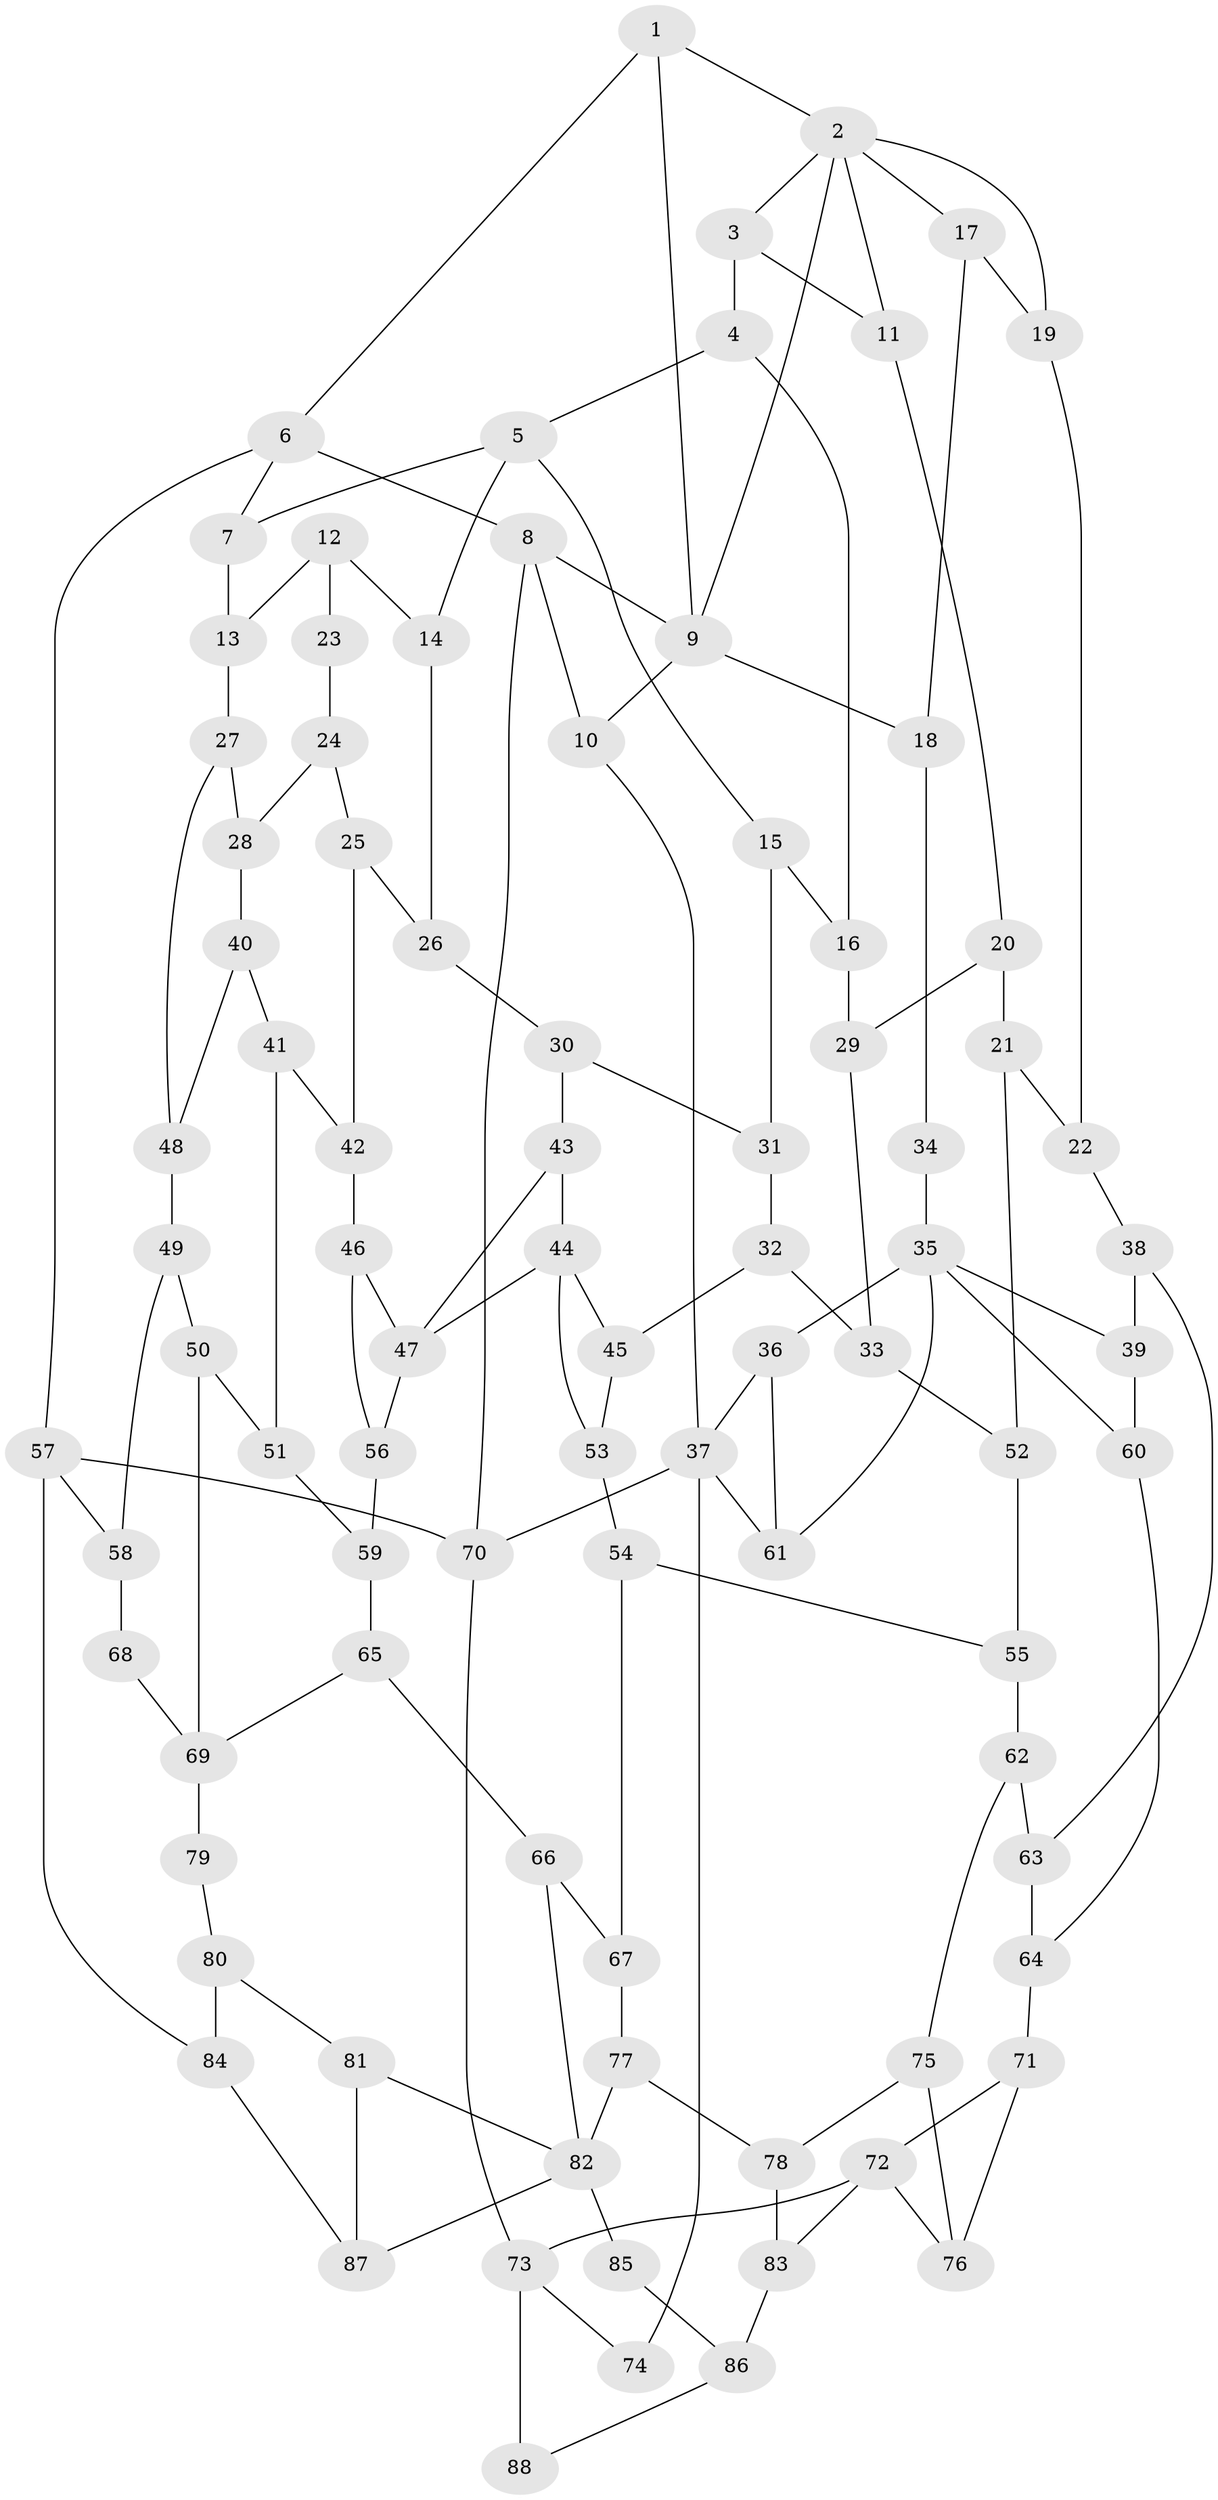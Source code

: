 // original degree distribution, {3: 0.024193548387096774, 4: 0.24193548387096775, 5: 0.49193548387096775, 6: 0.24193548387096775}
// Generated by graph-tools (version 1.1) at 2025/54/03/04/25 22:54:24]
// undirected, 88 vertices, 139 edges
graph export_dot {
  node [color=gray90,style=filled];
  1;
  2;
  3;
  4;
  5;
  6;
  7;
  8;
  9;
  10;
  11;
  12;
  13;
  14;
  15;
  16;
  17;
  18;
  19;
  20;
  21;
  22;
  23;
  24;
  25;
  26;
  27;
  28;
  29;
  30;
  31;
  32;
  33;
  34;
  35;
  36;
  37;
  38;
  39;
  40;
  41;
  42;
  43;
  44;
  45;
  46;
  47;
  48;
  49;
  50;
  51;
  52;
  53;
  54;
  55;
  56;
  57;
  58;
  59;
  60;
  61;
  62;
  63;
  64;
  65;
  66;
  67;
  68;
  69;
  70;
  71;
  72;
  73;
  74;
  75;
  76;
  77;
  78;
  79;
  80;
  81;
  82;
  83;
  84;
  85;
  86;
  87;
  88;
  1 -- 2 [weight=1.0];
  1 -- 6 [weight=1.0];
  1 -- 9 [weight=1.0];
  2 -- 3 [weight=1.0];
  2 -- 9 [weight=1.0];
  2 -- 11 [weight=1.0];
  2 -- 17 [weight=1.0];
  2 -- 19 [weight=1.0];
  3 -- 4 [weight=1.0];
  3 -- 11 [weight=1.0];
  4 -- 5 [weight=1.0];
  4 -- 16 [weight=1.0];
  5 -- 7 [weight=1.0];
  5 -- 14 [weight=1.0];
  5 -- 15 [weight=1.0];
  6 -- 7 [weight=1.0];
  6 -- 8 [weight=1.0];
  6 -- 57 [weight=1.0];
  7 -- 13 [weight=1.0];
  8 -- 9 [weight=1.0];
  8 -- 10 [weight=1.0];
  8 -- 70 [weight=1.0];
  9 -- 10 [weight=1.0];
  9 -- 18 [weight=1.0];
  10 -- 37 [weight=1.0];
  11 -- 20 [weight=1.0];
  12 -- 13 [weight=1.0];
  12 -- 14 [weight=1.0];
  12 -- 23 [weight=2.0];
  13 -- 27 [weight=1.0];
  14 -- 26 [weight=1.0];
  15 -- 16 [weight=1.0];
  15 -- 31 [weight=1.0];
  16 -- 29 [weight=1.0];
  17 -- 18 [weight=1.0];
  17 -- 19 [weight=1.0];
  18 -- 34 [weight=1.0];
  19 -- 22 [weight=1.0];
  20 -- 21 [weight=1.0];
  20 -- 29 [weight=1.0];
  21 -- 22 [weight=1.0];
  21 -- 52 [weight=1.0];
  22 -- 38 [weight=1.0];
  23 -- 24 [weight=1.0];
  24 -- 25 [weight=1.0];
  24 -- 28 [weight=1.0];
  25 -- 26 [weight=1.0];
  25 -- 42 [weight=1.0];
  26 -- 30 [weight=1.0];
  27 -- 28 [weight=1.0];
  27 -- 48 [weight=1.0];
  28 -- 40 [weight=1.0];
  29 -- 33 [weight=1.0];
  30 -- 31 [weight=1.0];
  30 -- 43 [weight=1.0];
  31 -- 32 [weight=1.0];
  32 -- 33 [weight=1.0];
  32 -- 45 [weight=1.0];
  33 -- 52 [weight=1.0];
  34 -- 35 [weight=2.0];
  35 -- 36 [weight=1.0];
  35 -- 39 [weight=1.0];
  35 -- 60 [weight=1.0];
  35 -- 61 [weight=1.0];
  36 -- 37 [weight=1.0];
  36 -- 61 [weight=1.0];
  37 -- 61 [weight=1.0];
  37 -- 70 [weight=1.0];
  37 -- 74 [weight=2.0];
  38 -- 39 [weight=1.0];
  38 -- 63 [weight=1.0];
  39 -- 60 [weight=1.0];
  40 -- 41 [weight=1.0];
  40 -- 48 [weight=1.0];
  41 -- 42 [weight=1.0];
  41 -- 51 [weight=1.0];
  42 -- 46 [weight=1.0];
  43 -- 44 [weight=1.0];
  43 -- 47 [weight=1.0];
  44 -- 45 [weight=1.0];
  44 -- 47 [weight=3.0];
  44 -- 53 [weight=1.0];
  45 -- 53 [weight=1.0];
  46 -- 47 [weight=1.0];
  46 -- 56 [weight=1.0];
  47 -- 56 [weight=1.0];
  48 -- 49 [weight=4.0];
  49 -- 50 [weight=1.0];
  49 -- 58 [weight=1.0];
  50 -- 51 [weight=1.0];
  50 -- 69 [weight=1.0];
  51 -- 59 [weight=1.0];
  52 -- 55 [weight=1.0];
  53 -- 54 [weight=1.0];
  54 -- 55 [weight=1.0];
  54 -- 67 [weight=1.0];
  55 -- 62 [weight=1.0];
  56 -- 59 [weight=1.0];
  57 -- 58 [weight=1.0];
  57 -- 70 [weight=1.0];
  57 -- 84 [weight=1.0];
  58 -- 68 [weight=1.0];
  59 -- 65 [weight=1.0];
  60 -- 64 [weight=1.0];
  62 -- 63 [weight=1.0];
  62 -- 75 [weight=1.0];
  63 -- 64 [weight=1.0];
  64 -- 71 [weight=1.0];
  65 -- 66 [weight=1.0];
  65 -- 69 [weight=1.0];
  66 -- 67 [weight=1.0];
  66 -- 82 [weight=1.0];
  67 -- 77 [weight=1.0];
  68 -- 69 [weight=2.0];
  69 -- 79 [weight=2.0];
  70 -- 73 [weight=1.0];
  71 -- 72 [weight=1.0];
  71 -- 76 [weight=1.0];
  72 -- 73 [weight=2.0];
  72 -- 76 [weight=1.0];
  72 -- 83 [weight=1.0];
  73 -- 74 [weight=1.0];
  73 -- 88 [weight=2.0];
  75 -- 76 [weight=1.0];
  75 -- 78 [weight=1.0];
  77 -- 78 [weight=1.0];
  77 -- 82 [weight=1.0];
  78 -- 83 [weight=1.0];
  79 -- 80 [weight=1.0];
  80 -- 81 [weight=1.0];
  80 -- 84 [weight=1.0];
  81 -- 82 [weight=1.0];
  81 -- 87 [weight=1.0];
  82 -- 85 [weight=2.0];
  82 -- 87 [weight=1.0];
  83 -- 86 [weight=1.0];
  84 -- 87 [weight=1.0];
  85 -- 86 [weight=1.0];
  86 -- 88 [weight=1.0];
}
